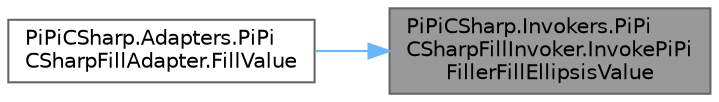 digraph "PiPiCSharp.Invokers.PiPiCSharpFillInvoker.InvokePiPiFillerFillEllipsisValue"
{
 // LATEX_PDF_SIZE
  bgcolor="transparent";
  edge [fontname=Helvetica,fontsize=10,labelfontname=Helvetica,labelfontsize=10];
  node [fontname=Helvetica,fontsize=10,shape=box,height=0.2,width=0.4];
  rankdir="RL";
  Node1 [id="Node000001",label="PiPiCSharp.Invokers.PiPi\lCSharpFillInvoker.InvokePiPi\lFillerFillEllipsisValue",height=0.2,width=0.4,color="gray40", fillcolor="grey60", style="filled", fontcolor="black",tooltip="Invoke PiPiFillWrapper PiPiFillerFillEllipsisValue."];
  Node1 -> Node2 [id="edge1_Node000001_Node000002",dir="back",color="steelblue1",style="solid",tooltip=" "];
  Node2 [id="Node000002",label="PiPiCSharp.Adapters.PiPi\lCSharpFillAdapter.FillValue",height=0.2,width=0.4,color="grey40", fillcolor="white", style="filled",URL="$class_pi_pi_c_sharp_1_1_adapters_1_1_pi_pi_c_sharp_fill_adapter.html#a6ca1aef47b9d50a45ec82ae72e4fad53",tooltip="Fill value with ellipsis."];
}
